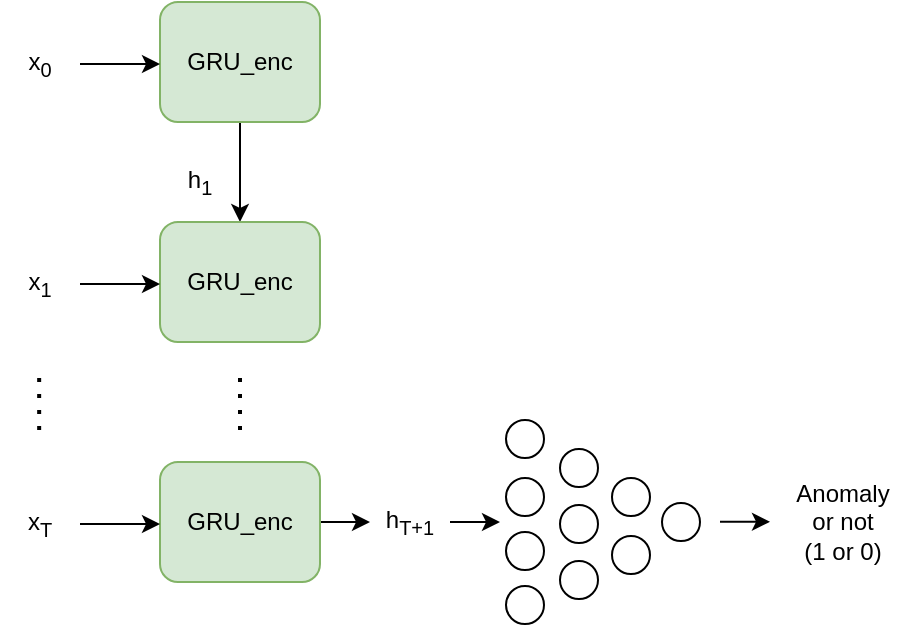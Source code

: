 <mxfile version="14.6.7" type="device"><diagram id="DZ8NXuXy_GfrIPUwnaeM" name="Page-1"><mxGraphModel dx="1185" dy="649" grid="1" gridSize="10" guides="1" tooltips="1" connect="1" arrows="1" fold="1" page="1" pageScale="1" pageWidth="1169" pageHeight="827" math="0" shadow="0"><root><mxCell id="0"/><mxCell id="1" parent="0"/><mxCell id="oNLBXndo9JrF9wz1wPDk-12" value="" style="edgeStyle=orthogonalEdgeStyle;rounded=0;orthogonalLoop=1;jettySize=auto;html=1;" parent="1" source="oNLBXndo9JrF9wz1wPDk-1" target="oNLBXndo9JrF9wz1wPDk-2" edge="1"><mxGeometry relative="1" as="geometry"/></mxCell><mxCell id="oNLBXndo9JrF9wz1wPDk-1" value="GRU_enc" style="rounded=1;whiteSpace=wrap;html=1;fillColor=#d5e8d4;strokeColor=#82b366;" parent="1" vertex="1"><mxGeometry x="401" y="258" width="80" height="60" as="geometry"/></mxCell><mxCell id="oNLBXndo9JrF9wz1wPDk-2" value="GRU_enc" style="rounded=1;whiteSpace=wrap;html=1;fillColor=#d5e8d4;strokeColor=#82b366;" parent="1" vertex="1"><mxGeometry x="401" y="368" width="80" height="60" as="geometry"/></mxCell><mxCell id="oNLBXndo9JrF9wz1wPDk-87" value="" style="edgeStyle=orthogonalEdgeStyle;rounded=0;orthogonalLoop=1;jettySize=auto;html=1;" parent="1" source="oNLBXndo9JrF9wz1wPDk-3" target="oNLBXndo9JrF9wz1wPDk-21" edge="1"><mxGeometry relative="1" as="geometry"/></mxCell><mxCell id="oNLBXndo9JrF9wz1wPDk-3" value="GRU_enc" style="rounded=1;whiteSpace=wrap;html=1;fillColor=#d5e8d4;strokeColor=#82b366;" parent="1" vertex="1"><mxGeometry x="401" y="488" width="80" height="60" as="geometry"/></mxCell><mxCell id="oNLBXndo9JrF9wz1wPDk-16" value="h&lt;sub&gt;1&lt;/sub&gt;" style="text;html=1;strokeColor=none;fillColor=none;align=center;verticalAlign=middle;whiteSpace=wrap;rounded=0;" parent="1" vertex="1"><mxGeometry x="401" y="338" width="40" height="20" as="geometry"/></mxCell><mxCell id="oNLBXndo9JrF9wz1wPDk-17" value="" style="endArrow=none;dashed=1;html=1;dashPattern=1 3;strokeWidth=2;" parent="1" edge="1"><mxGeometry width="50" height="50" relative="1" as="geometry"><mxPoint x="441" y="472" as="sourcePoint"/><mxPoint x="441" y="442" as="targetPoint"/></mxGeometry></mxCell><mxCell id="oNLBXndo9JrF9wz1wPDk-21" value="h&lt;sub&gt;T+1&lt;/sub&gt;" style="text;html=1;strokeColor=none;fillColor=none;align=center;verticalAlign=middle;whiteSpace=wrap;rounded=0;" parent="1" vertex="1"><mxGeometry x="506" y="508" width="40" height="20" as="geometry"/></mxCell><mxCell id="oNLBXndo9JrF9wz1wPDk-127" value="" style="ellipse;whiteSpace=wrap;html=1;aspect=fixed;" parent="1" vertex="1"><mxGeometry x="627" y="496" width="19" height="19" as="geometry"/></mxCell><mxCell id="oNLBXndo9JrF9wz1wPDk-128" value="" style="ellipse;whiteSpace=wrap;html=1;aspect=fixed;" parent="1" vertex="1"><mxGeometry x="627" y="525" width="19" height="19" as="geometry"/></mxCell><mxCell id="oNLBXndo9JrF9wz1wPDk-129" value="" style="ellipse;whiteSpace=wrap;html=1;aspect=fixed;" parent="1" vertex="1"><mxGeometry x="601" y="481.5" width="19" height="19" as="geometry"/></mxCell><mxCell id="oNLBXndo9JrF9wz1wPDk-130" value="" style="ellipse;whiteSpace=wrap;html=1;aspect=fixed;" parent="1" vertex="1"><mxGeometry x="601" y="509.5" width="19" height="19" as="geometry"/></mxCell><mxCell id="oNLBXndo9JrF9wz1wPDk-131" value="" style="ellipse;whiteSpace=wrap;html=1;aspect=fixed;" parent="1" vertex="1"><mxGeometry x="601" y="537.5" width="19" height="19" as="geometry"/></mxCell><mxCell id="oNLBXndo9JrF9wz1wPDk-132" value="" style="ellipse;whiteSpace=wrap;html=1;aspect=fixed;" parent="1" vertex="1"><mxGeometry x="574" y="467" width="19" height="19" as="geometry"/></mxCell><mxCell id="oNLBXndo9JrF9wz1wPDk-133" value="" style="ellipse;whiteSpace=wrap;html=1;aspect=fixed;" parent="1" vertex="1"><mxGeometry x="574" y="496" width="19" height="19" as="geometry"/></mxCell><mxCell id="oNLBXndo9JrF9wz1wPDk-134" value="" style="ellipse;whiteSpace=wrap;html=1;aspect=fixed;" parent="1" vertex="1"><mxGeometry x="574" y="523" width="19" height="19" as="geometry"/></mxCell><mxCell id="oNLBXndo9JrF9wz1wPDk-135" value="" style="ellipse;whiteSpace=wrap;html=1;aspect=fixed;" parent="1" vertex="1"><mxGeometry x="574" y="550" width="19" height="19" as="geometry"/></mxCell><mxCell id="oNLBXndo9JrF9wz1wPDk-140" value="" style="edgeStyle=orthogonalEdgeStyle;rounded=0;orthogonalLoop=1;jettySize=auto;html=1;" parent="1" source="oNLBXndo9JrF9wz1wPDk-141" edge="1"><mxGeometry relative="1" as="geometry"><mxPoint x="401.0" y="289" as="targetPoint"/></mxGeometry></mxCell><mxCell id="oNLBXndo9JrF9wz1wPDk-141" value="x&lt;sub&gt;0&lt;/sub&gt;" style="text;html=1;strokeColor=none;fillColor=none;align=center;verticalAlign=middle;whiteSpace=wrap;rounded=0;" parent="1" vertex="1"><mxGeometry x="321" y="279" width="40" height="20" as="geometry"/></mxCell><mxCell id="oNLBXndo9JrF9wz1wPDk-142" value="" style="edgeStyle=orthogonalEdgeStyle;rounded=0;orthogonalLoop=1;jettySize=auto;html=1;" parent="1" source="oNLBXndo9JrF9wz1wPDk-143" edge="1"><mxGeometry relative="1" as="geometry"><mxPoint x="401.0" y="399" as="targetPoint"/></mxGeometry></mxCell><mxCell id="oNLBXndo9JrF9wz1wPDk-143" value="x&lt;sub&gt;1&lt;/sub&gt;" style="text;html=1;strokeColor=none;fillColor=none;align=center;verticalAlign=middle;whiteSpace=wrap;rounded=0;" parent="1" vertex="1"><mxGeometry x="321" y="389" width="40" height="20" as="geometry"/></mxCell><mxCell id="oNLBXndo9JrF9wz1wPDk-144" value="" style="edgeStyle=orthogonalEdgeStyle;rounded=0;orthogonalLoop=1;jettySize=auto;html=1;" parent="1" source="oNLBXndo9JrF9wz1wPDk-145" edge="1"><mxGeometry relative="1" as="geometry"><mxPoint x="401.0" y="519" as="targetPoint"/></mxGeometry></mxCell><mxCell id="oNLBXndo9JrF9wz1wPDk-145" value="x&lt;sub&gt;T&lt;/sub&gt;" style="text;html=1;strokeColor=none;fillColor=none;align=center;verticalAlign=middle;whiteSpace=wrap;rounded=0;" parent="1" vertex="1"><mxGeometry x="321" y="509" width="40" height="20" as="geometry"/></mxCell><mxCell id="oNLBXndo9JrF9wz1wPDk-146" value="" style="endArrow=none;dashed=1;html=1;dashPattern=1 3;strokeWidth=2;" parent="1" edge="1"><mxGeometry width="50" height="50" relative="1" as="geometry"><mxPoint x="340.58" y="472.0" as="sourcePoint"/><mxPoint x="340.58" y="442.0" as="targetPoint"/></mxGeometry></mxCell><mxCell id="oNLBXndo9JrF9wz1wPDk-161" value="" style="endArrow=classic;html=1;exitX=1;exitY=0.5;exitDx=0;exitDy=0;" parent="1" source="oNLBXndo9JrF9wz1wPDk-21" edge="1"><mxGeometry width="50" height="50" relative="1" as="geometry"><mxPoint x="561" y="559" as="sourcePoint"/><mxPoint x="571" y="518" as="targetPoint"/></mxGeometry></mxCell><mxCell id="oNLBXndo9JrF9wz1wPDk-162" value="" style="ellipse;whiteSpace=wrap;html=1;aspect=fixed;" parent="1" vertex="1"><mxGeometry x="652" y="508.5" width="19" height="19" as="geometry"/></mxCell><mxCell id="oNLBXndo9JrF9wz1wPDk-163" value="" style="endArrow=classic;html=1;exitX=1;exitY=0.5;exitDx=0;exitDy=0;" parent="1" edge="1"><mxGeometry width="50" height="50" relative="1" as="geometry"><mxPoint x="681" y="517.9" as="sourcePoint"/><mxPoint x="706" y="517.9" as="targetPoint"/></mxGeometry></mxCell><mxCell id="oNLBXndo9JrF9wz1wPDk-164" value="&lt;div&gt;Anomaly&lt;/div&gt;&lt;div&gt;or not &lt;br&gt;&lt;/div&gt;&lt;div&gt;(1 or 0)&lt;/div&gt;" style="text;html=1;align=center;verticalAlign=middle;resizable=0;points=[];autosize=1;strokeColor=none;" parent="1" vertex="1"><mxGeometry x="712" y="493" width="60" height="50" as="geometry"/></mxCell></root></mxGraphModel></diagram></mxfile>